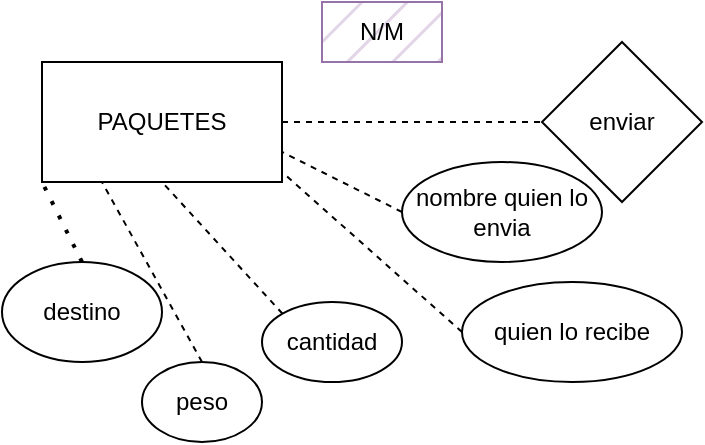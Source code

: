 <mxfile version="21.6.9" type="github">
  <diagram name="Página-1" id="Ye1etB2aLF6dBDCD8vvj">
    <mxGraphModel dx="1036" dy="401" grid="1" gridSize="10" guides="1" tooltips="1" connect="1" arrows="1" fold="1" page="1" pageScale="1" pageWidth="827" pageHeight="1169" math="0" shadow="0">
      <root>
        <mxCell id="0" />
        <mxCell id="1" parent="0" />
        <mxCell id="X0x2e1Xv5uROR07NBuwj-1" value="PAQUETES" style="rounded=0;whiteSpace=wrap;html=1;" vertex="1" parent="1">
          <mxGeometry x="100" y="40" width="120" height="60" as="geometry" />
        </mxCell>
        <mxCell id="X0x2e1Xv5uROR07NBuwj-3" value="enviar" style="rhombus;whiteSpace=wrap;html=1;" vertex="1" parent="1">
          <mxGeometry x="350" y="30" width="80" height="80" as="geometry" />
        </mxCell>
        <mxCell id="X0x2e1Xv5uROR07NBuwj-4" value="" style="endArrow=none;dashed=1;html=1;rounded=0;exitX=1;exitY=0.5;exitDx=0;exitDy=0;entryX=0;entryY=0.5;entryDx=0;entryDy=0;" edge="1" parent="1" source="X0x2e1Xv5uROR07NBuwj-1" target="X0x2e1Xv5uROR07NBuwj-3">
          <mxGeometry width="50" height="50" relative="1" as="geometry">
            <mxPoint x="390" y="330" as="sourcePoint" />
            <mxPoint x="440" y="280" as="targetPoint" />
            <Array as="points" />
          </mxGeometry>
        </mxCell>
        <mxCell id="X0x2e1Xv5uROR07NBuwj-6" value="N/M" style="text;html=1;align=center;verticalAlign=middle;whiteSpace=wrap;rounded=0;fillColor=#e1d5e7;strokeColor=#9673a6;fillStyle=hatch;" vertex="1" parent="1">
          <mxGeometry x="240" y="10" width="60" height="30" as="geometry" />
        </mxCell>
        <mxCell id="X0x2e1Xv5uROR07NBuwj-7" value="destino" style="ellipse;whiteSpace=wrap;html=1;" vertex="1" parent="1">
          <mxGeometry x="80" y="140" width="80" height="50" as="geometry" />
        </mxCell>
        <mxCell id="X0x2e1Xv5uROR07NBuwj-8" value="nombre quien lo envia" style="ellipse;whiteSpace=wrap;html=1;" vertex="1" parent="1">
          <mxGeometry x="280" y="90" width="100" height="50" as="geometry" />
        </mxCell>
        <mxCell id="X0x2e1Xv5uROR07NBuwj-9" value="cantidad" style="ellipse;whiteSpace=wrap;html=1;" vertex="1" parent="1">
          <mxGeometry x="210" y="160" width="70" height="40" as="geometry" />
        </mxCell>
        <mxCell id="X0x2e1Xv5uROR07NBuwj-12" value="peso" style="ellipse;whiteSpace=wrap;html=1;" vertex="1" parent="1">
          <mxGeometry x="150" y="190" width="60" height="40" as="geometry" />
        </mxCell>
        <mxCell id="X0x2e1Xv5uROR07NBuwj-14" value="" style="endArrow=none;dashed=1;html=1;dashPattern=1 3;strokeWidth=2;rounded=0;exitX=0.5;exitY=0;exitDx=0;exitDy=0;entryX=0;entryY=1;entryDx=0;entryDy=0;" edge="1" parent="1" source="X0x2e1Xv5uROR07NBuwj-7" target="X0x2e1Xv5uROR07NBuwj-1">
          <mxGeometry width="50" height="50" relative="1" as="geometry">
            <mxPoint x="310" y="280" as="sourcePoint" />
            <mxPoint x="390" y="270" as="targetPoint" />
          </mxGeometry>
        </mxCell>
        <mxCell id="X0x2e1Xv5uROR07NBuwj-15" value="" style="endArrow=none;dashed=1;html=1;rounded=0;exitX=0.5;exitY=0;exitDx=0;exitDy=0;entryX=0.25;entryY=1;entryDx=0;entryDy=0;" edge="1" parent="1" source="X0x2e1Xv5uROR07NBuwj-12" target="X0x2e1Xv5uROR07NBuwj-1">
          <mxGeometry width="50" height="50" relative="1" as="geometry">
            <mxPoint x="340" y="120" as="sourcePoint" />
            <mxPoint x="390" y="70" as="targetPoint" />
          </mxGeometry>
        </mxCell>
        <mxCell id="X0x2e1Xv5uROR07NBuwj-16" value="" style="endArrow=none;dashed=1;html=1;rounded=0;exitX=0;exitY=0;exitDx=0;exitDy=0;entryX=0.5;entryY=1;entryDx=0;entryDy=0;" edge="1" parent="1" source="X0x2e1Xv5uROR07NBuwj-9" target="X0x2e1Xv5uROR07NBuwj-1">
          <mxGeometry width="50" height="50" relative="1" as="geometry">
            <mxPoint x="340" y="120" as="sourcePoint" />
            <mxPoint x="390" y="70" as="targetPoint" />
          </mxGeometry>
        </mxCell>
        <mxCell id="X0x2e1Xv5uROR07NBuwj-21" value="quien lo recibe" style="ellipse;whiteSpace=wrap;html=1;" vertex="1" parent="1">
          <mxGeometry x="310" y="150" width="110" height="50" as="geometry" />
        </mxCell>
        <mxCell id="X0x2e1Xv5uROR07NBuwj-22" value="" style="endArrow=none;dashed=1;html=1;rounded=0;exitX=0;exitY=0.5;exitDx=0;exitDy=0;" edge="1" parent="1" source="X0x2e1Xv5uROR07NBuwj-21">
          <mxGeometry width="50" height="50" relative="1" as="geometry">
            <mxPoint x="140" y="200" as="sourcePoint" />
            <mxPoint x="220" y="95" as="targetPoint" />
          </mxGeometry>
        </mxCell>
        <mxCell id="X0x2e1Xv5uROR07NBuwj-23" value="" style="endArrow=none;dashed=1;html=1;rounded=0;exitX=0;exitY=0.5;exitDx=0;exitDy=0;entryX=1;entryY=0.75;entryDx=0;entryDy=0;" edge="1" parent="1" source="X0x2e1Xv5uROR07NBuwj-8" target="X0x2e1Xv5uROR07NBuwj-1">
          <mxGeometry width="50" height="50" relative="1" as="geometry">
            <mxPoint x="340" y="120" as="sourcePoint" />
            <mxPoint x="390" y="70" as="targetPoint" />
          </mxGeometry>
        </mxCell>
      </root>
    </mxGraphModel>
  </diagram>
</mxfile>
